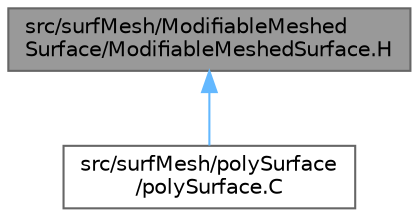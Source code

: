 digraph "src/surfMesh/ModifiableMeshedSurface/ModifiableMeshedSurface.H"
{
 // LATEX_PDF_SIZE
  bgcolor="transparent";
  edge [fontname=Helvetica,fontsize=10,labelfontname=Helvetica,labelfontsize=10];
  node [fontname=Helvetica,fontsize=10,shape=box,height=0.2,width=0.4];
  Node1 [id="Node000001",label="src/surfMesh/ModifiableMeshed\lSurface/ModifiableMeshedSurface.H",height=0.2,width=0.4,color="gray40", fillcolor="grey60", style="filled", fontcolor="black",tooltip=" "];
  Node1 -> Node2 [id="edge1_Node000001_Node000002",dir="back",color="steelblue1",style="solid",tooltip=" "];
  Node2 [id="Node000002",label="src/surfMesh/polySurface\l/polySurface.C",height=0.2,width=0.4,color="grey40", fillcolor="white", style="filled",URL="$polySurface_8C.html",tooltip=" "];
}

